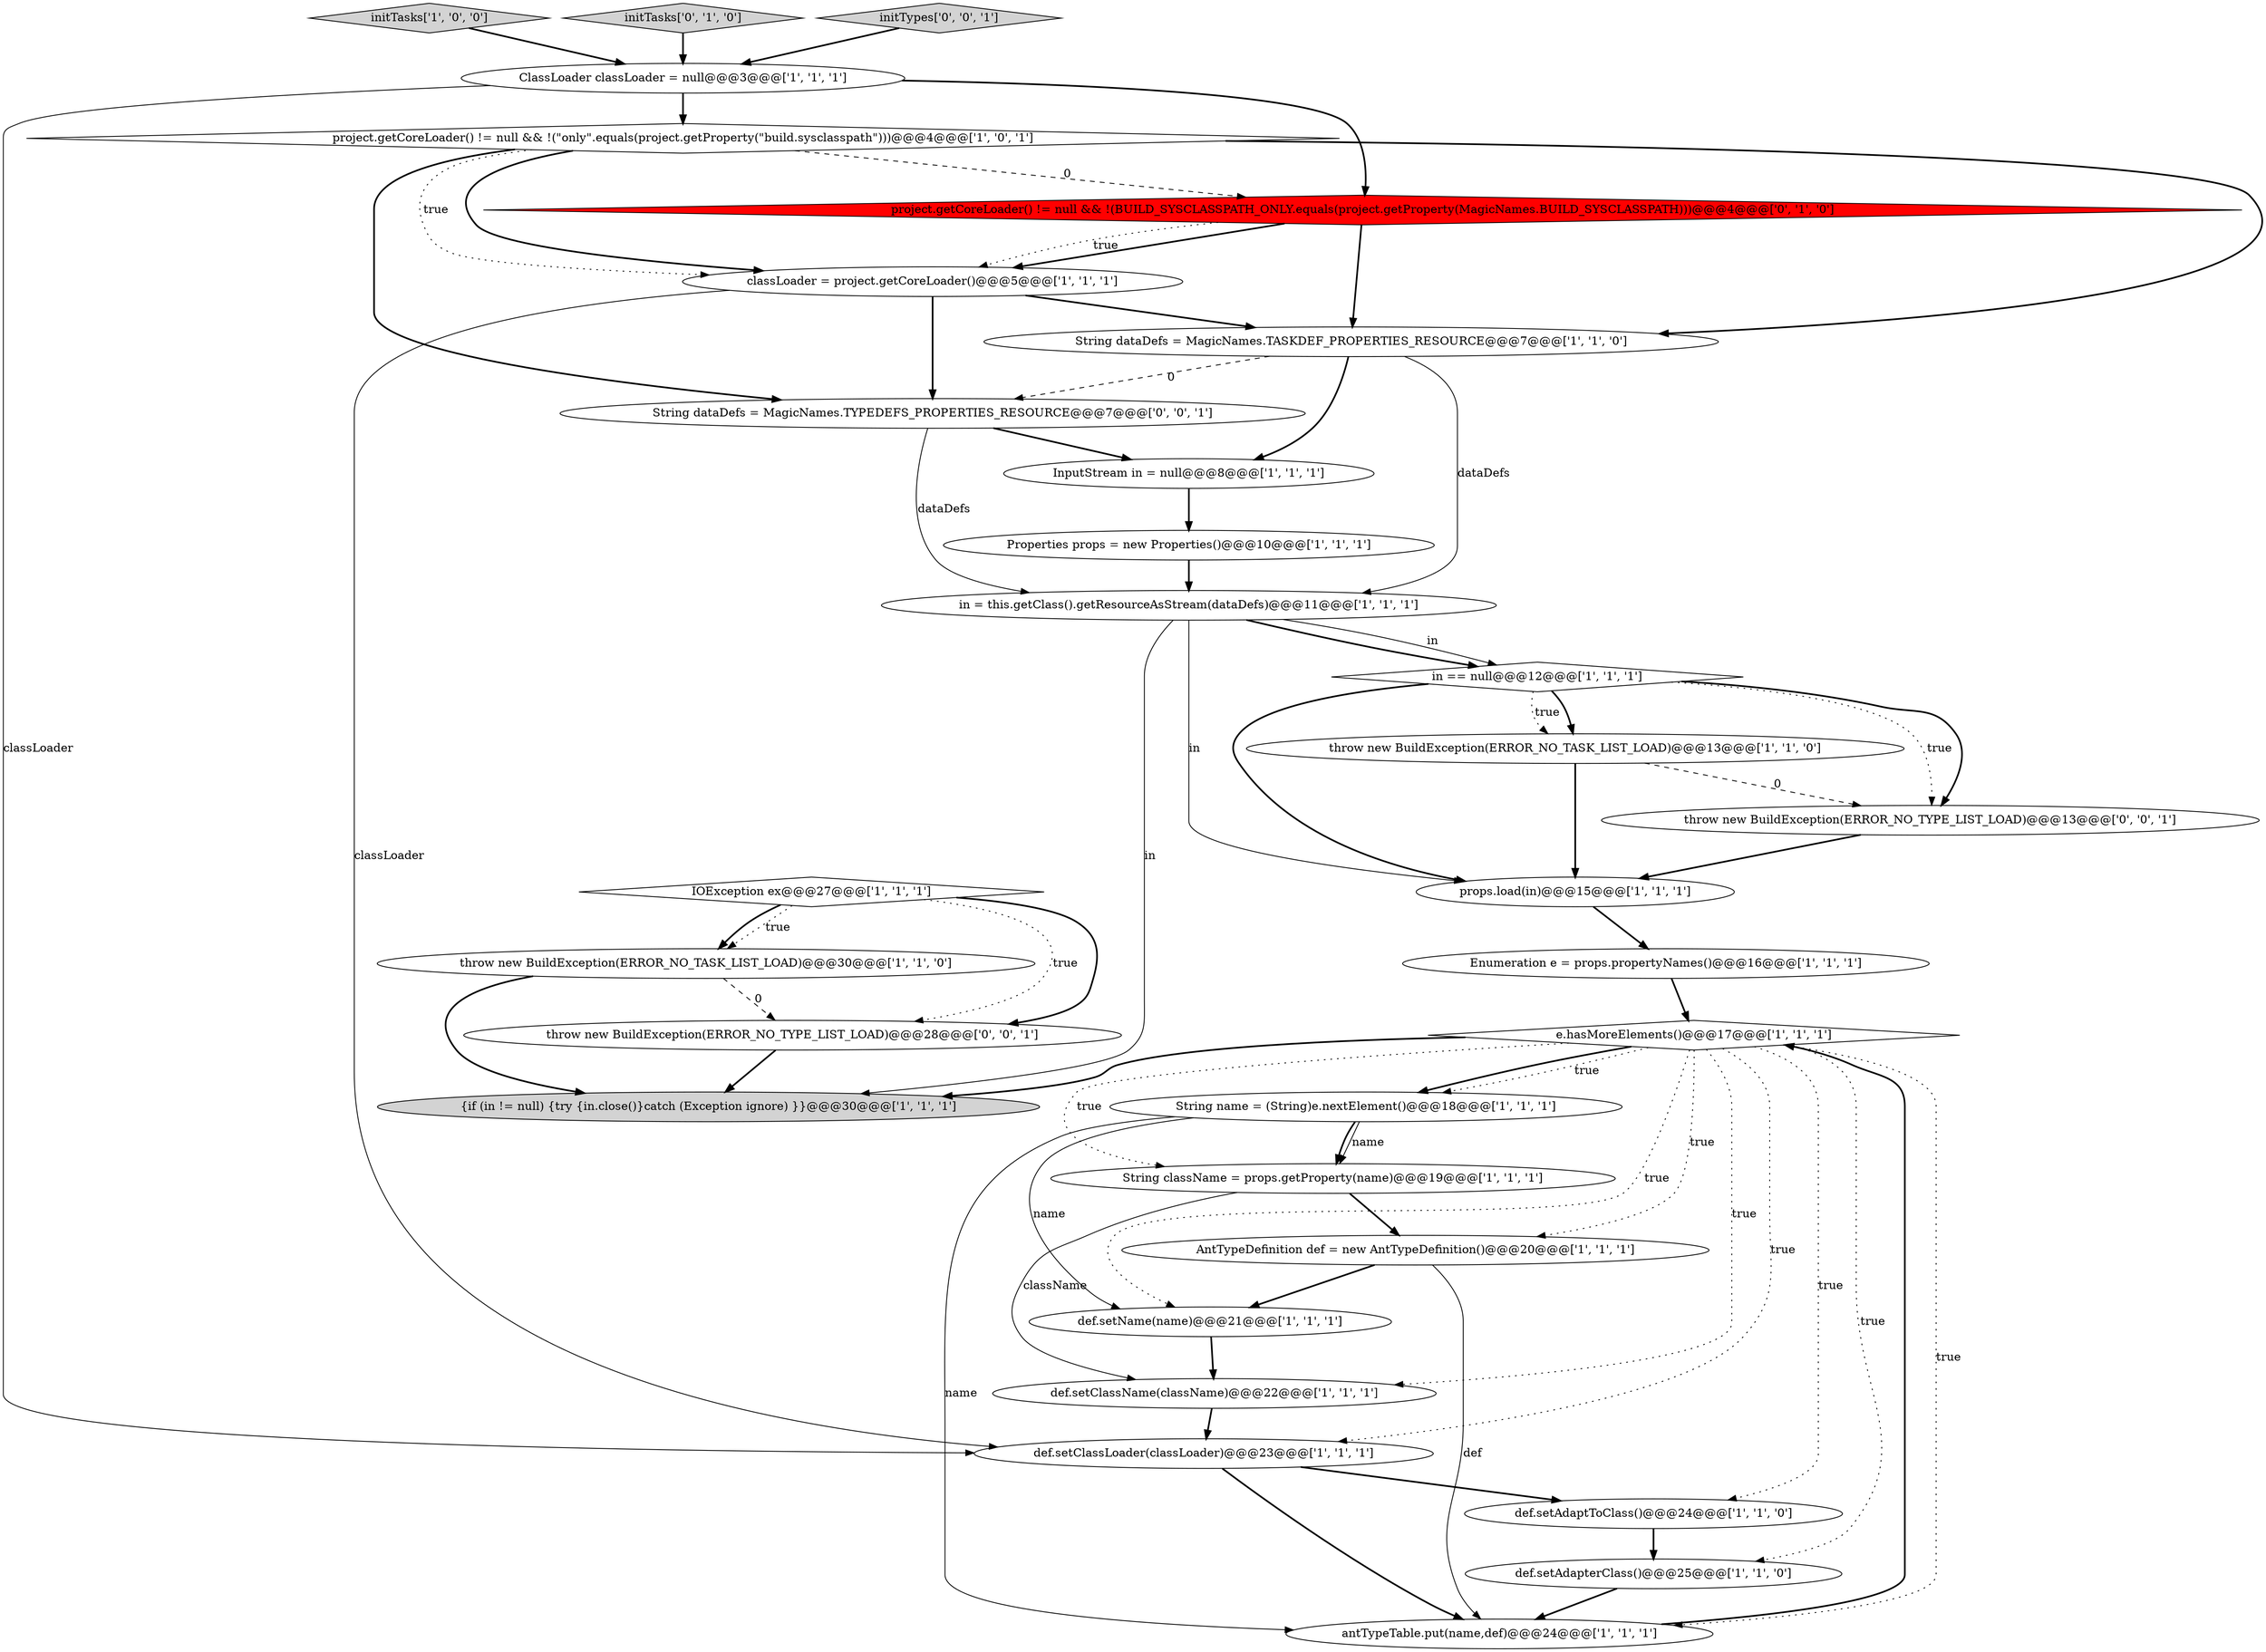 digraph {
22 [style = filled, label = "throw new BuildException(ERROR_NO_TASK_LIST_LOAD)@@@13@@@['1', '1', '0']", fillcolor = white, shape = ellipse image = "AAA0AAABBB1BBB"];
1 [style = filled, label = "{if (in != null) {try {in.close()}catch (Exception ignore) }}@@@30@@@['1', '1', '1']", fillcolor = lightgray, shape = ellipse image = "AAA0AAABBB1BBB"];
16 [style = filled, label = "def.setAdaptToClass()@@@24@@@['1', '1', '0']", fillcolor = white, shape = ellipse image = "AAA0AAABBB1BBB"];
5 [style = filled, label = "throw new BuildException(ERROR_NO_TASK_LIST_LOAD)@@@30@@@['1', '1', '0']", fillcolor = white, shape = ellipse image = "AAA0AAABBB1BBB"];
15 [style = filled, label = "String className = props.getProperty(name)@@@19@@@['1', '1', '1']", fillcolor = white, shape = ellipse image = "AAA0AAABBB1BBB"];
30 [style = filled, label = "throw new BuildException(ERROR_NO_TYPE_LIST_LOAD)@@@13@@@['0', '0', '1']", fillcolor = white, shape = ellipse image = "AAA0AAABBB3BBB"];
18 [style = filled, label = "antTypeTable.put(name,def)@@@24@@@['1', '1', '1']", fillcolor = white, shape = ellipse image = "AAA0AAABBB1BBB"];
2 [style = filled, label = "AntTypeDefinition def = new AntTypeDefinition()@@@20@@@['1', '1', '1']", fillcolor = white, shape = ellipse image = "AAA0AAABBB1BBB"];
11 [style = filled, label = "def.setClassLoader(classLoader)@@@23@@@['1', '1', '1']", fillcolor = white, shape = ellipse image = "AAA0AAABBB1BBB"];
10 [style = filled, label = "initTasks['1', '0', '0']", fillcolor = lightgray, shape = diamond image = "AAA0AAABBB1BBB"];
6 [style = filled, label = "in == null@@@12@@@['1', '1', '1']", fillcolor = white, shape = diamond image = "AAA0AAABBB1BBB"];
26 [style = filled, label = "initTasks['0', '1', '0']", fillcolor = lightgray, shape = diamond image = "AAA0AAABBB2BBB"];
14 [style = filled, label = "IOException ex@@@27@@@['1', '1', '1']", fillcolor = white, shape = diamond image = "AAA0AAABBB1BBB"];
29 [style = filled, label = "initTypes['0', '0', '1']", fillcolor = lightgray, shape = diamond image = "AAA0AAABBB3BBB"];
0 [style = filled, label = "Enumeration e = props.propertyNames()@@@16@@@['1', '1', '1']", fillcolor = white, shape = ellipse image = "AAA0AAABBB1BBB"];
21 [style = filled, label = "props.load(in)@@@15@@@['1', '1', '1']", fillcolor = white, shape = ellipse image = "AAA0AAABBB1BBB"];
24 [style = filled, label = "def.setClassName(className)@@@22@@@['1', '1', '1']", fillcolor = white, shape = ellipse image = "AAA0AAABBB1BBB"];
7 [style = filled, label = "classLoader = project.getCoreLoader()@@@5@@@['1', '1', '1']", fillcolor = white, shape = ellipse image = "AAA0AAABBB1BBB"];
9 [style = filled, label = "InputStream in = null@@@8@@@['1', '1', '1']", fillcolor = white, shape = ellipse image = "AAA0AAABBB1BBB"];
17 [style = filled, label = "def.setAdapterClass()@@@25@@@['1', '1', '0']", fillcolor = white, shape = ellipse image = "AAA0AAABBB1BBB"];
12 [style = filled, label = "def.setName(name)@@@21@@@['1', '1', '1']", fillcolor = white, shape = ellipse image = "AAA0AAABBB1BBB"];
28 [style = filled, label = "throw new BuildException(ERROR_NO_TYPE_LIST_LOAD)@@@28@@@['0', '0', '1']", fillcolor = white, shape = ellipse image = "AAA0AAABBB3BBB"];
13 [style = filled, label = "in = this.getClass().getResourceAsStream(dataDefs)@@@11@@@['1', '1', '1']", fillcolor = white, shape = ellipse image = "AAA0AAABBB1BBB"];
8 [style = filled, label = "project.getCoreLoader() != null && !(\"only\".equals(project.getProperty(\"build.sysclasspath\")))@@@4@@@['1', '0', '1']", fillcolor = white, shape = diamond image = "AAA0AAABBB1BBB"];
4 [style = filled, label = "String name = (String)e.nextElement()@@@18@@@['1', '1', '1']", fillcolor = white, shape = ellipse image = "AAA0AAABBB1BBB"];
19 [style = filled, label = "Properties props = new Properties()@@@10@@@['1', '1', '1']", fillcolor = white, shape = ellipse image = "AAA0AAABBB1BBB"];
3 [style = filled, label = "ClassLoader classLoader = null@@@3@@@['1', '1', '1']", fillcolor = white, shape = ellipse image = "AAA0AAABBB1BBB"];
25 [style = filled, label = "project.getCoreLoader() != null && !(BUILD_SYSCLASSPATH_ONLY.equals(project.getProperty(MagicNames.BUILD_SYSCLASSPATH)))@@@4@@@['0', '1', '0']", fillcolor = red, shape = diamond image = "AAA1AAABBB2BBB"];
20 [style = filled, label = "String dataDefs = MagicNames.TASKDEF_PROPERTIES_RESOURCE@@@7@@@['1', '1', '0']", fillcolor = white, shape = ellipse image = "AAA0AAABBB1BBB"];
27 [style = filled, label = "String dataDefs = MagicNames.TYPEDEFS_PROPERTIES_RESOURCE@@@7@@@['0', '0', '1']", fillcolor = white, shape = ellipse image = "AAA0AAABBB3BBB"];
23 [style = filled, label = "e.hasMoreElements()@@@17@@@['1', '1', '1']", fillcolor = white, shape = diamond image = "AAA0AAABBB1BBB"];
23->16 [style = dotted, label="true"];
11->16 [style = bold, label=""];
6->30 [style = dotted, label="true"];
2->18 [style = solid, label="def"];
15->2 [style = bold, label=""];
4->18 [style = solid, label="name"];
27->13 [style = solid, label="dataDefs"];
3->11 [style = solid, label="classLoader"];
18->23 [style = bold, label=""];
21->0 [style = bold, label=""];
20->9 [style = bold, label=""];
6->22 [style = bold, label=""];
3->25 [style = bold, label=""];
6->21 [style = bold, label=""];
26->3 [style = bold, label=""];
15->24 [style = solid, label="className"];
20->27 [style = dashed, label="0"];
29->3 [style = bold, label=""];
27->9 [style = bold, label=""];
4->15 [style = bold, label=""];
22->21 [style = bold, label=""];
23->4 [style = bold, label=""];
8->7 [style = dotted, label="true"];
10->3 [style = bold, label=""];
14->28 [style = bold, label=""];
28->1 [style = bold, label=""];
7->20 [style = bold, label=""];
12->24 [style = bold, label=""];
16->17 [style = bold, label=""];
7->11 [style = solid, label="classLoader"];
6->22 [style = dotted, label="true"];
25->7 [style = bold, label=""];
4->12 [style = solid, label="name"];
23->2 [style = dotted, label="true"];
11->18 [style = bold, label=""];
2->12 [style = bold, label=""];
8->7 [style = bold, label=""];
25->7 [style = dotted, label="true"];
4->15 [style = solid, label="name"];
5->1 [style = bold, label=""];
25->20 [style = bold, label=""];
30->21 [style = bold, label=""];
23->4 [style = dotted, label="true"];
14->5 [style = dotted, label="true"];
8->20 [style = bold, label=""];
0->23 [style = bold, label=""];
19->13 [style = bold, label=""];
23->18 [style = dotted, label="true"];
5->28 [style = dashed, label="0"];
20->13 [style = solid, label="dataDefs"];
13->6 [style = solid, label="in"];
14->28 [style = dotted, label="true"];
24->11 [style = bold, label=""];
3->8 [style = bold, label=""];
13->21 [style = solid, label="in"];
22->30 [style = dashed, label="0"];
23->11 [style = dotted, label="true"];
7->27 [style = bold, label=""];
23->1 [style = bold, label=""];
9->19 [style = bold, label=""];
8->25 [style = dashed, label="0"];
13->1 [style = solid, label="in"];
23->15 [style = dotted, label="true"];
13->6 [style = bold, label=""];
23->12 [style = dotted, label="true"];
23->17 [style = dotted, label="true"];
8->27 [style = bold, label=""];
23->24 [style = dotted, label="true"];
17->18 [style = bold, label=""];
14->5 [style = bold, label=""];
6->30 [style = bold, label=""];
}
